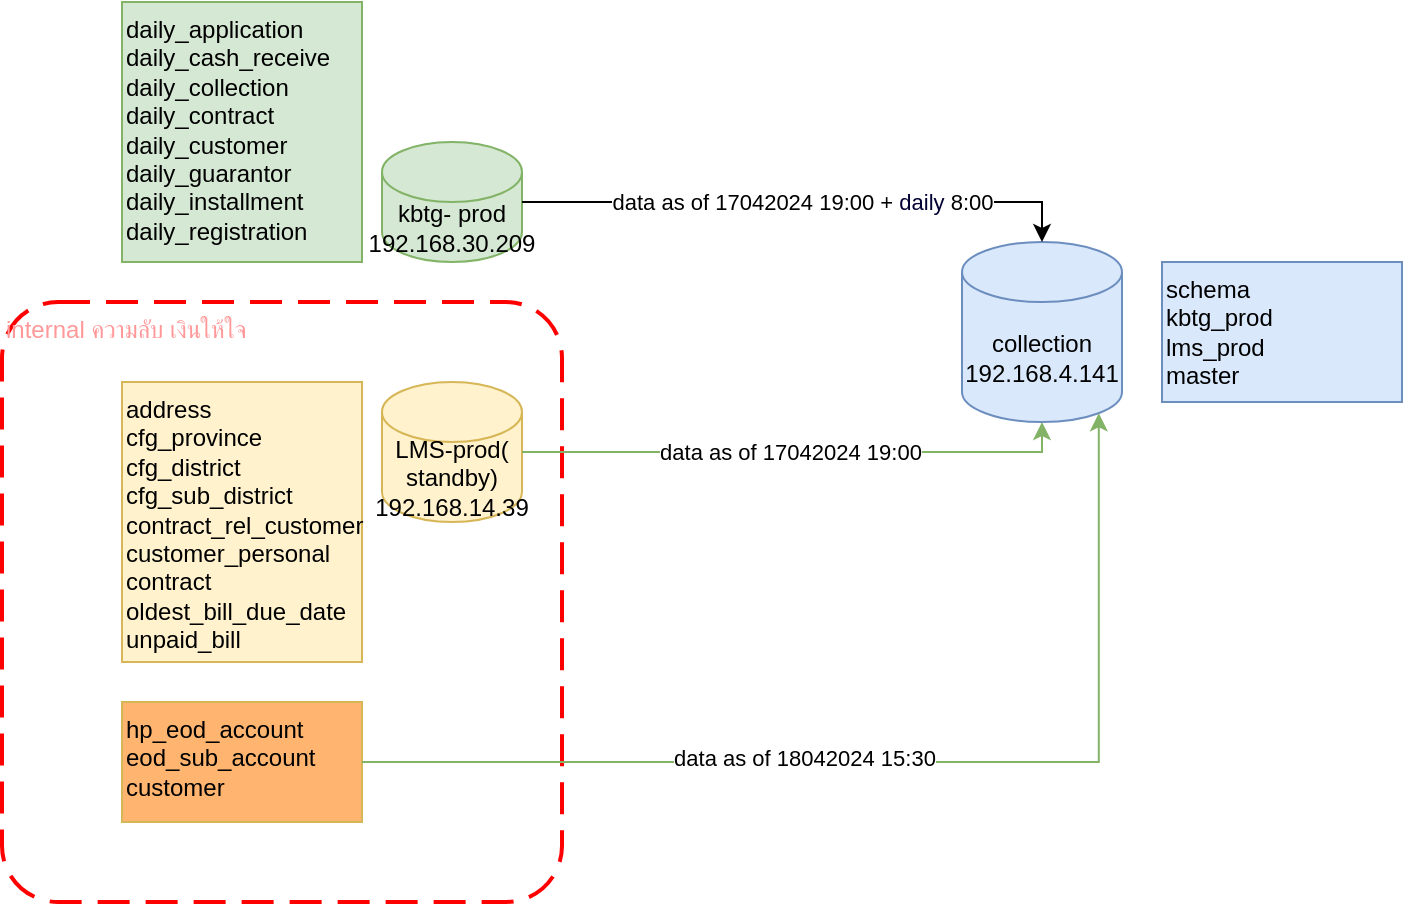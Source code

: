 <mxfile version="24.2.5" type="github">
  <diagram name="collection" id="N_CIKplRmD34ISpjQVyY">
    <mxGraphModel dx="1434" dy="1872" grid="1" gridSize="10" guides="1" tooltips="1" connect="1" arrows="1" fold="1" page="1" pageScale="1" pageWidth="850" pageHeight="1100" math="0" shadow="0">
      <root>
        <mxCell id="0" />
        <mxCell id="1" parent="0" />
        <mxCell id="8qF9MvdjFyCx3xQRs_l2-4" value="internal ความลับ เงินให้ใจ" style="rounded=1;arcSize=10;dashed=1;strokeColor=#ff0000;fillColor=none;gradientColor=none;dashPattern=8 4;strokeWidth=2;textShadow=0;align=left;glass=0;fontColor=#FF9999;verticalAlign=top;" parent="1" vertex="1">
          <mxGeometry x="100" y="60" width="280" height="300" as="geometry" />
        </mxCell>
        <mxCell id="Nf1m1TZT0g2i1Bwr5nnO-2" value="LMS-prod( standby)&lt;div&gt;192.168.14.39&lt;/div&gt;" style="shape=cylinder3;whiteSpace=wrap;html=1;boundedLbl=1;backgroundOutline=1;size=15;fillColor=#fff2cc;strokeColor=#d6b656;" parent="1" vertex="1">
          <mxGeometry x="290" y="100" width="70" height="70" as="geometry" />
        </mxCell>
        <mxCell id="Nf1m1TZT0g2i1Bwr5nnO-6" value="address&#xa;cfg_province&#xa;cfg_district&#xa;cfg_sub_district&#xa;contract_rel_customer&#xa;customer_personal&#xa;contract&#xa;oldest_bill_due_date&#xa;unpaid_bill" style="text;whiteSpace=wrap;fillColor=#fff2cc;strokeColor=#d6b656;" parent="1" vertex="1">
          <mxGeometry x="160" y="100" width="120" height="140" as="geometry" />
        </mxCell>
        <mxCell id="Nf1m1TZT0g2i1Bwr5nnO-13" value="collection 192.168.4.141" style="shape=cylinder3;whiteSpace=wrap;html=1;boundedLbl=1;backgroundOutline=1;size=15;fillColor=#dae8fc;strokeColor=#6c8ebf;" parent="1" vertex="1">
          <mxGeometry x="580" y="30" width="80" height="90" as="geometry" />
        </mxCell>
        <mxCell id="Nf1m1TZT0g2i1Bwr5nnO-21" value="&lt;span style=&quot;text-align: left;&quot;&gt;kbtg&lt;/span&gt;- prod&lt;div&gt;192.168.30.209&lt;br&gt;&lt;/div&gt;" style="shape=cylinder3;whiteSpace=wrap;html=1;boundedLbl=1;backgroundOutline=1;size=15;fillColor=#d5e8d4;strokeColor=#82b366;" parent="1" vertex="1">
          <mxGeometry x="290" y="-20" width="70" height="60" as="geometry" />
        </mxCell>
        <mxCell id="Nf1m1TZT0g2i1Bwr5nnO-31" value="schema&#xa;kbtg_prod&#xa;lms_prod&#xa;master&#xa;" style="text;whiteSpace=wrap;fillColor=#dae8fc;strokeColor=#6c8ebf;" parent="1" vertex="1">
          <mxGeometry x="680" y="40" width="120" height="70" as="geometry" />
        </mxCell>
        <mxCell id="Nf1m1TZT0g2i1Bwr5nnO-35" value="daily_application&#xa;daily_cash_receive&#xa;daily_collection&#xa;daily_contract&#xa;daily_customer&#xa;daily_guarantor&#xa;daily_installment&#xa;daily_registration" style="text;whiteSpace=wrap;fillColor=#d5e8d4;strokeColor=#82b366;" parent="1" vertex="1">
          <mxGeometry x="160" y="-90" width="120" height="130" as="geometry" />
        </mxCell>
        <mxCell id="Nf1m1TZT0g2i1Bwr5nnO-38" value="data as of 17042024 19:00 + &lt;font color=&quot;#000033&quot;&gt;daily &lt;/font&gt;8:00" style="edgeStyle=orthogonalEdgeStyle;rounded=0;orthogonalLoop=1;jettySize=auto;html=1;entryX=0.5;entryY=0;entryDx=0;entryDy=0;entryPerimeter=0;" parent="1" source="Nf1m1TZT0g2i1Bwr5nnO-21" target="Nf1m1TZT0g2i1Bwr5nnO-13" edge="1">
          <mxGeometry relative="1" as="geometry">
            <mxPoint as="offset" />
          </mxGeometry>
        </mxCell>
        <mxCell id="Nf1m1TZT0g2i1Bwr5nnO-39" style="edgeStyle=orthogonalEdgeStyle;rounded=0;orthogonalLoop=1;jettySize=auto;html=1;entryX=0.5;entryY=1;entryDx=0;entryDy=0;entryPerimeter=0;fillColor=#d5e8d4;strokeColor=#82b366;" parent="1" source="Nf1m1TZT0g2i1Bwr5nnO-2" target="Nf1m1TZT0g2i1Bwr5nnO-13" edge="1">
          <mxGeometry relative="1" as="geometry">
            <Array as="points">
              <mxPoint x="620" y="135" />
            </Array>
          </mxGeometry>
        </mxCell>
        <mxCell id="btL2qz7INhqW3dIJKhX9-1" value="data as of 17042024 19:00" style="edgeLabel;html=1;align=center;verticalAlign=middle;resizable=0;points=[];" parent="Nf1m1TZT0g2i1Bwr5nnO-39" vertex="1" connectable="0">
          <mxGeometry x="-0.028" relative="1" as="geometry">
            <mxPoint as="offset" />
          </mxGeometry>
        </mxCell>
        <mxCell id="8qF9MvdjFyCx3xQRs_l2-1" value="hp_eod_account&#xa;eod_sub_account&#xa;customer&#xa;" style="text;whiteSpace=wrap;fillColor=#FFB570;strokeColor=#d6b656;" parent="1" vertex="1">
          <mxGeometry x="160" y="260" width="120" height="60" as="geometry" />
        </mxCell>
        <mxCell id="8qF9MvdjFyCx3xQRs_l2-3" style="edgeStyle=orthogonalEdgeStyle;rounded=0;orthogonalLoop=1;jettySize=auto;html=1;entryX=0.855;entryY=1;entryDx=0;entryDy=-4.35;entryPerimeter=0;fillColor=#d5e8d4;strokeColor=#82b366;" parent="1" source="8qF9MvdjFyCx3xQRs_l2-1" target="Nf1m1TZT0g2i1Bwr5nnO-13" edge="1">
          <mxGeometry relative="1" as="geometry" />
        </mxCell>
        <mxCell id="8qF9MvdjFyCx3xQRs_l2-5" value="data as of 18042024 15:30" style="edgeLabel;html=1;align=center;verticalAlign=middle;resizable=0;points=[];" parent="8qF9MvdjFyCx3xQRs_l2-3" vertex="1" connectable="0">
          <mxGeometry x="-0.185" y="2" relative="1" as="geometry">
            <mxPoint as="offset" />
          </mxGeometry>
        </mxCell>
      </root>
    </mxGraphModel>
  </diagram>
</mxfile>
